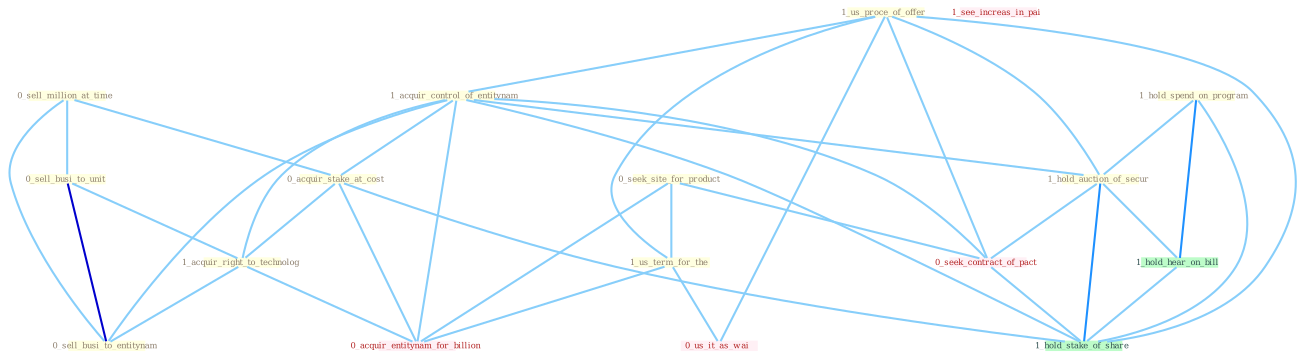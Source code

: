Graph G{ 
    node
    [shape=polygon,style=filled,width=.5,height=.06,color="#BDFCC9",fixedsize=true,fontsize=4,
    fontcolor="#2f4f4f"];
    {node
    [color="#ffffe0", fontcolor="#8b7d6b"] "0_sell_million_at_time " "1_us_proce_of_offer " "0_seek_site_for_product " "1_acquir_control_of_entitynam " "0_sell_busi_to_unit " "0_acquir_stake_at_cost " "1_acquir_right_to_technolog " "1_hold_spend_on_program " "1_us_term_for_the " "1_hold_auction_of_secur " "0_sell_busi_to_entitynam "}
{node [color="#fff0f5", fontcolor="#b22222"] "0_seek_contract_of_pact " "0_us_it_as_wai " "0_acquir_entitynam_for_billion " "1_see_increas_in_pai "}
edge [color="#B0E2FF"];

	"0_sell_million_at_time " -- "0_sell_busi_to_unit " [w="1", color="#87cefa" ];
	"0_sell_million_at_time " -- "0_acquir_stake_at_cost " [w="1", color="#87cefa" ];
	"0_sell_million_at_time " -- "0_sell_busi_to_entitynam " [w="1", color="#87cefa" ];
	"1_us_proce_of_offer " -- "1_acquir_control_of_entitynam " [w="1", color="#87cefa" ];
	"1_us_proce_of_offer " -- "1_us_term_for_the " [w="1", color="#87cefa" ];
	"1_us_proce_of_offer " -- "1_hold_auction_of_secur " [w="1", color="#87cefa" ];
	"1_us_proce_of_offer " -- "0_seek_contract_of_pact " [w="1", color="#87cefa" ];
	"1_us_proce_of_offer " -- "0_us_it_as_wai " [w="1", color="#87cefa" ];
	"1_us_proce_of_offer " -- "1_hold_stake_of_share " [w="1", color="#87cefa" ];
	"0_seek_site_for_product " -- "1_us_term_for_the " [w="1", color="#87cefa" ];
	"0_seek_site_for_product " -- "0_seek_contract_of_pact " [w="1", color="#87cefa" ];
	"0_seek_site_for_product " -- "0_acquir_entitynam_for_billion " [w="1", color="#87cefa" ];
	"1_acquir_control_of_entitynam " -- "0_acquir_stake_at_cost " [w="1", color="#87cefa" ];
	"1_acquir_control_of_entitynam " -- "1_acquir_right_to_technolog " [w="1", color="#87cefa" ];
	"1_acquir_control_of_entitynam " -- "1_hold_auction_of_secur " [w="1", color="#87cefa" ];
	"1_acquir_control_of_entitynam " -- "0_sell_busi_to_entitynam " [w="1", color="#87cefa" ];
	"1_acquir_control_of_entitynam " -- "0_seek_contract_of_pact " [w="1", color="#87cefa" ];
	"1_acquir_control_of_entitynam " -- "0_acquir_entitynam_for_billion " [w="1", color="#87cefa" ];
	"1_acquir_control_of_entitynam " -- "1_hold_stake_of_share " [w="1", color="#87cefa" ];
	"0_sell_busi_to_unit " -- "1_acquir_right_to_technolog " [w="1", color="#87cefa" ];
	"0_sell_busi_to_unit " -- "0_sell_busi_to_entitynam " [w="3", color="#0000cd" , len=0.6];
	"0_acquir_stake_at_cost " -- "1_acquir_right_to_technolog " [w="1", color="#87cefa" ];
	"0_acquir_stake_at_cost " -- "0_acquir_entitynam_for_billion " [w="1", color="#87cefa" ];
	"0_acquir_stake_at_cost " -- "1_hold_stake_of_share " [w="1", color="#87cefa" ];
	"1_acquir_right_to_technolog " -- "0_sell_busi_to_entitynam " [w="1", color="#87cefa" ];
	"1_acquir_right_to_technolog " -- "0_acquir_entitynam_for_billion " [w="1", color="#87cefa" ];
	"1_hold_spend_on_program " -- "1_hold_auction_of_secur " [w="1", color="#87cefa" ];
	"1_hold_spend_on_program " -- "1_hold_hear_on_bill " [w="2", color="#1e90ff" , len=0.8];
	"1_hold_spend_on_program " -- "1_hold_stake_of_share " [w="1", color="#87cefa" ];
	"1_us_term_for_the " -- "0_us_it_as_wai " [w="1", color="#87cefa" ];
	"1_us_term_for_the " -- "0_acquir_entitynam_for_billion " [w="1", color="#87cefa" ];
	"1_hold_auction_of_secur " -- "0_seek_contract_of_pact " [w="1", color="#87cefa" ];
	"1_hold_auction_of_secur " -- "1_hold_hear_on_bill " [w="1", color="#87cefa" ];
	"1_hold_auction_of_secur " -- "1_hold_stake_of_share " [w="2", color="#1e90ff" , len=0.8];
	"0_seek_contract_of_pact " -- "1_hold_stake_of_share " [w="1", color="#87cefa" ];
	"1_hold_hear_on_bill " -- "1_hold_stake_of_share " [w="1", color="#87cefa" ];
}